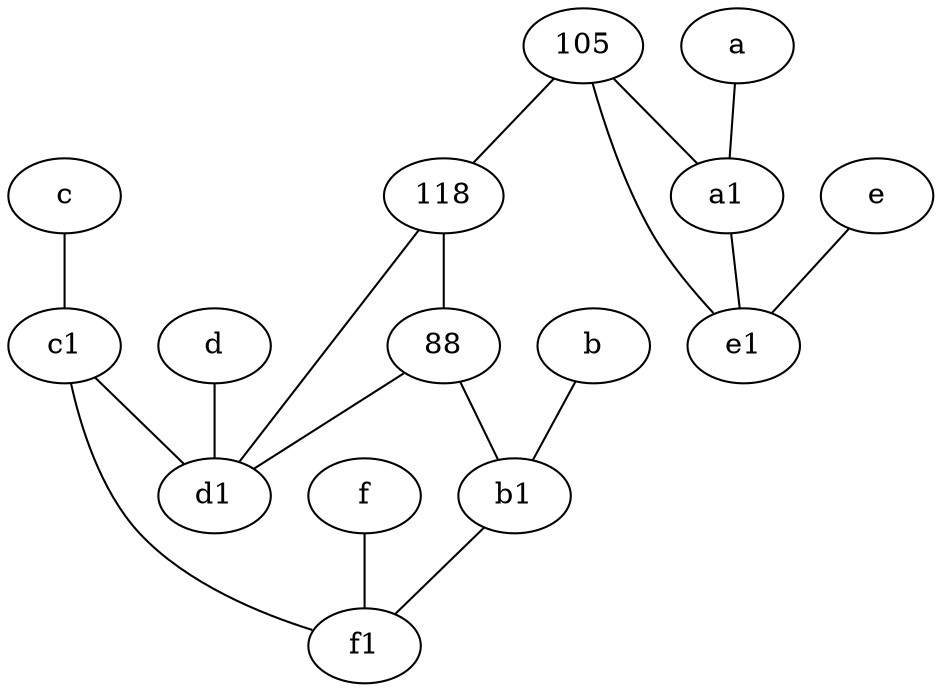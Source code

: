 graph {
	node [labelfontsize=50]
	118 [labelfontsize=50]
	a1 [labelfontsize=50 pos="8,3!"]
	b1 [labelfontsize=50 pos="9,4!"]
	c [labelfontsize=50 pos="4.5,2!"]
	c1 [labelfontsize=50 pos="4.5,3!"]
	d [labelfontsize=50 pos="2,5!"]
	b [labelfontsize=50 pos="10,4!"]
	88 [labelfontsize=50]
	d1 [labelfontsize=50 pos="3,5!"]
	e [labelfontsize=50 pos="7,9!"]
	105 [labelfontsize=50]
	f [labelfontsize=50 pos="3,9!"]
	a [labelfontsize=50 pos="8,2!"]
	f1 [labelfontsize=50 pos="3,8!"]
	e1 [labelfontsize=50 pos="7,7!"]
	a1 -- e1
	88 -- b1
	88 -- d1
	c -- c1
	e -- e1
	a -- a1
	b -- b1
	118 -- 88
	118 -- d1
	105 -- 118
	105 -- e1
	d -- d1
	105 -- a1
	c1 -- f1
	f -- f1
	b1 -- f1
	c1 -- d1
}
